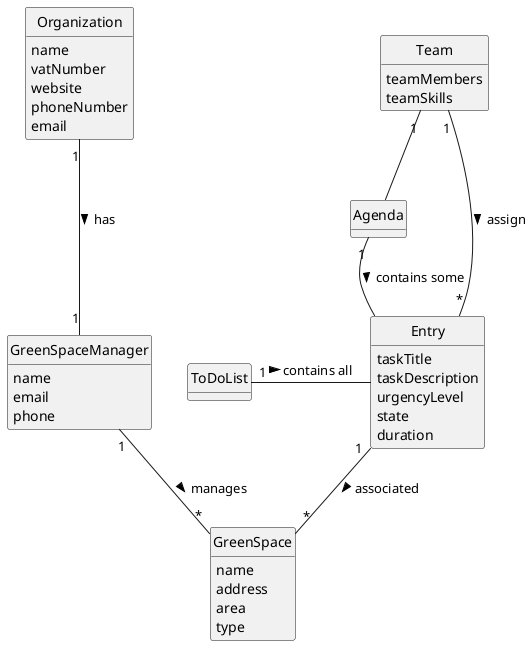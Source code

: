 @startuml
skinparam monochrome true
skinparam packageStyle rectangle
skinparam shadowing false
skinparam classAttributeIconSize 0
hide circle
hide methods


class Organization {
    name
    vatNumber
    website
    phoneNumber
    email
}

class GreenSpace {
   name
   address
   area
   type
}

class Entry {
  taskTitle
  taskDescription
  urgencyLevel
  state
  duration
}

class GreenSpaceManager {
    name
    email
    phone
}

class Agenda{

}

class ToDoList{

}

class Team{
    teamMembers
    teamSkills
}



Organization "1" --- "1" GreenSpaceManager : has >
Entry "1" --"*" GreenSpace: associated >
GreenSpaceManager "1" -- "*" GreenSpace : manages >
ToDoList "1" -  Entry : contains all >
Agenda "1" --  Entry : contains some >
Team "1" - "*" Entry: assign >
Team"1"-- Agenda
@enduml
